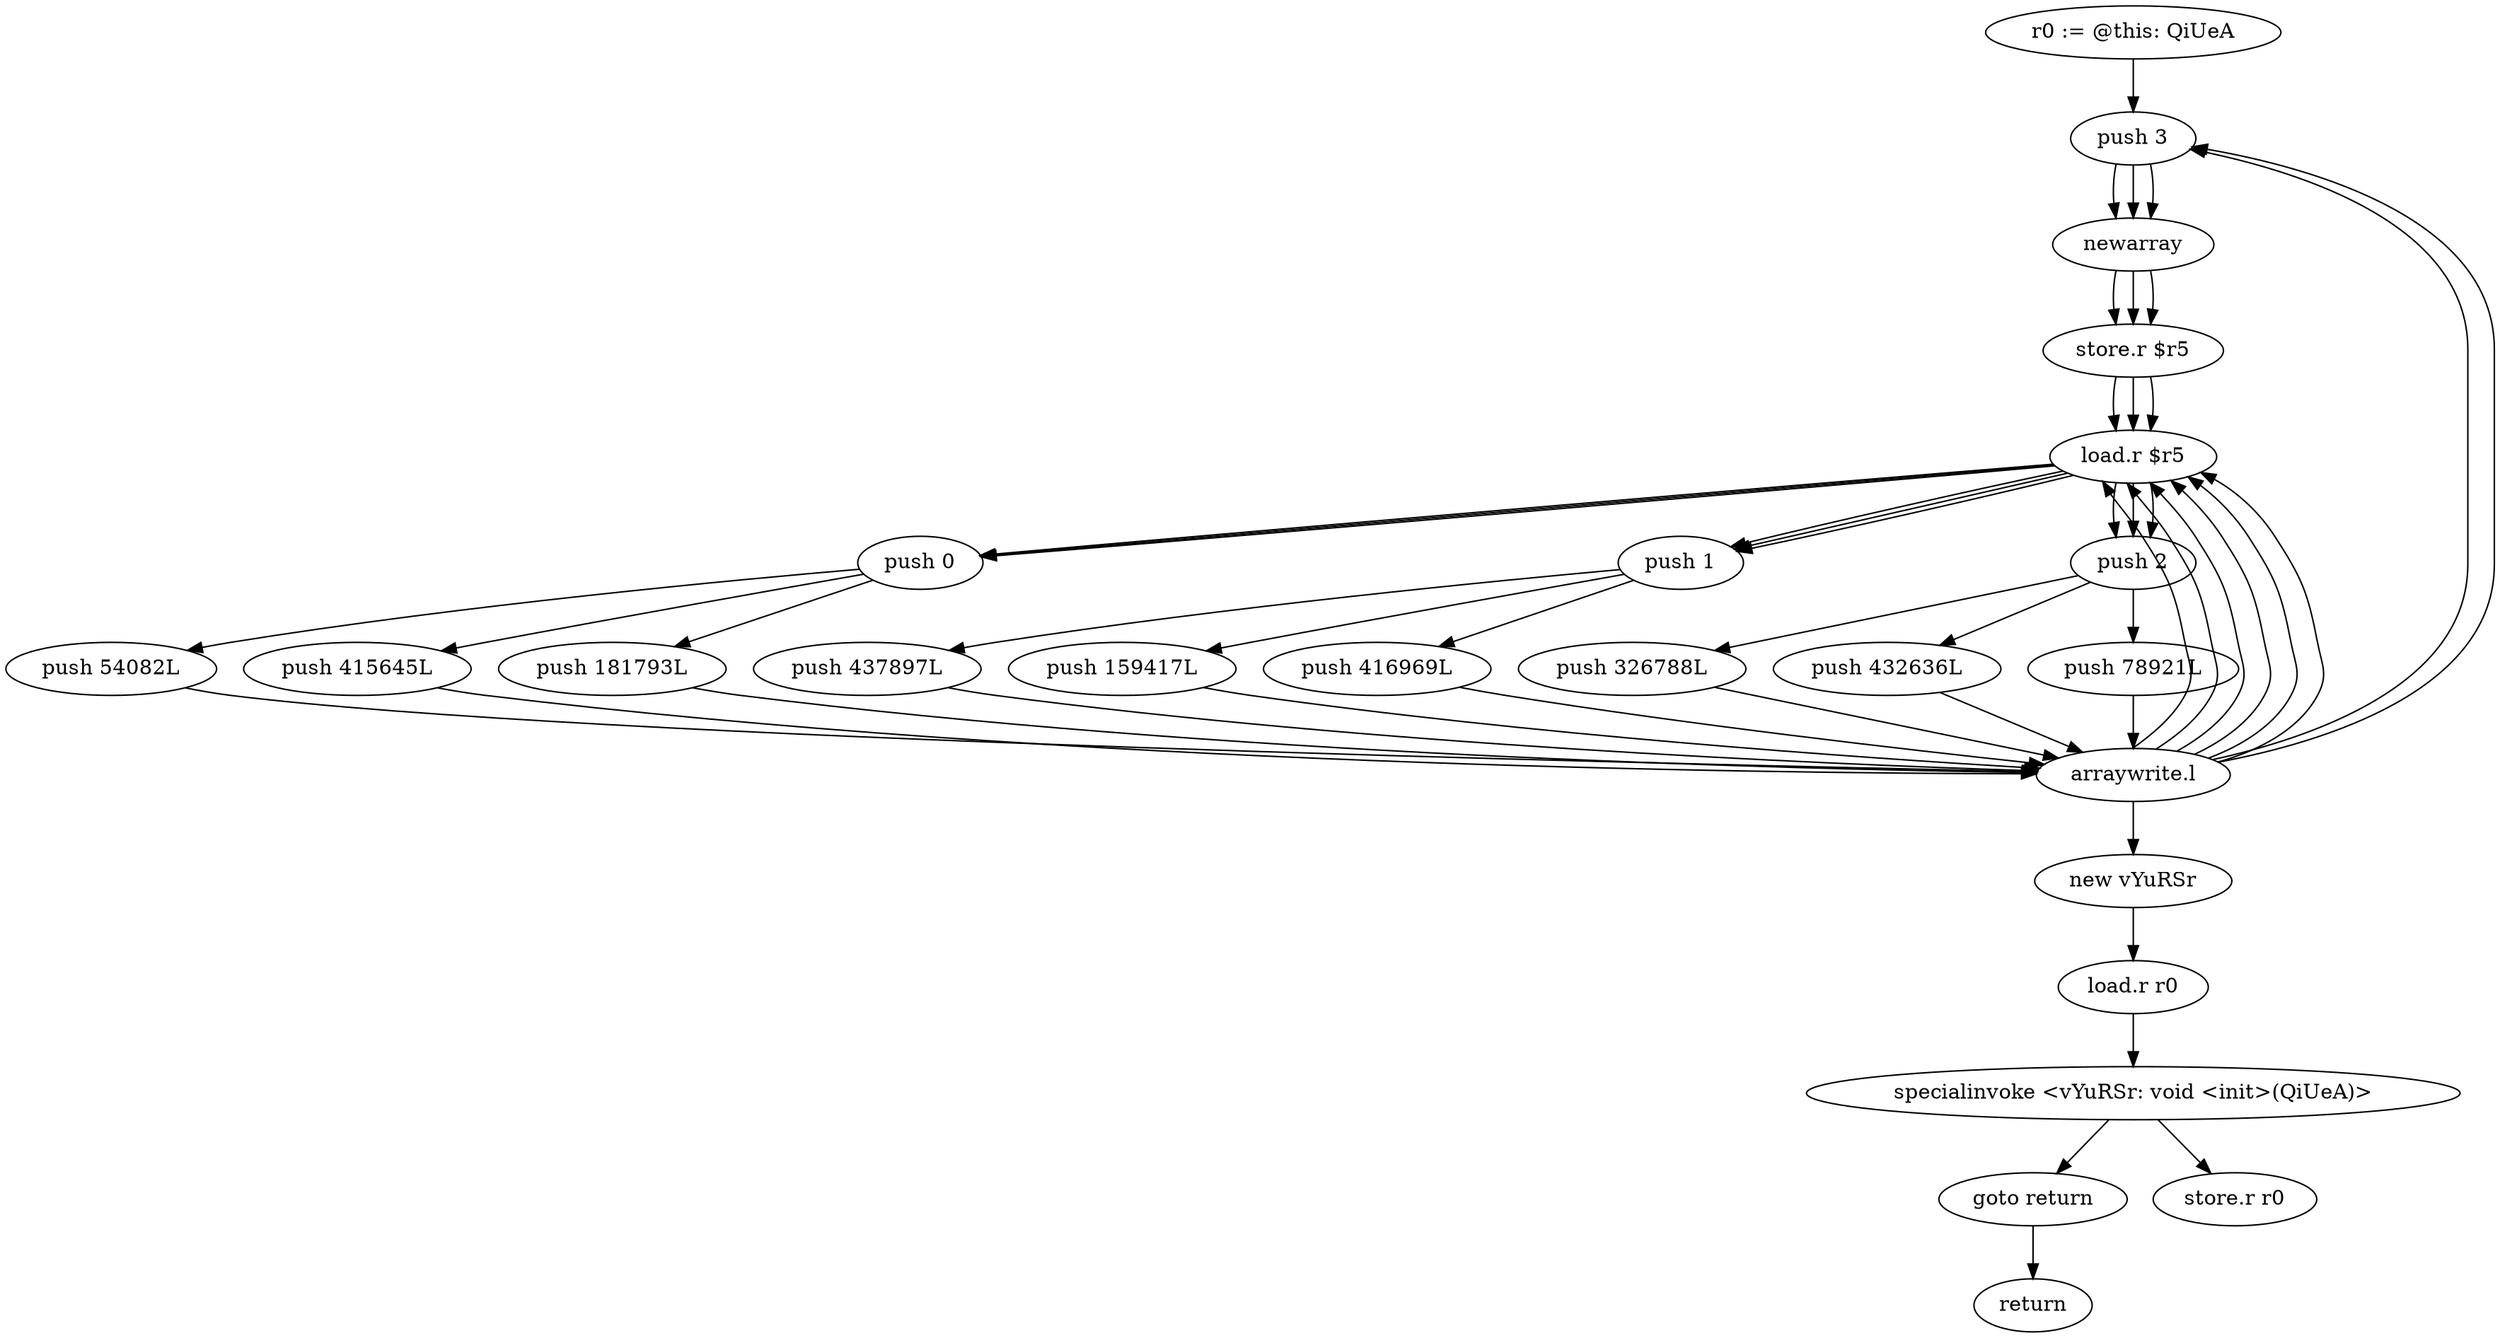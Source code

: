 digraph "" {
    "r0 := @this: QiUeA"
    "push 3"
    "r0 := @this: QiUeA"->"push 3";
    "newarray"
    "push 3"->"newarray";
    "store.r $r5"
    "newarray"->"store.r $r5";
    "load.r $r5"
    "store.r $r5"->"load.r $r5";
    "push 0"
    "load.r $r5"->"push 0";
    "push 54082L"
    "push 0"->"push 54082L";
    "arraywrite.l"
    "push 54082L"->"arraywrite.l";
    "arraywrite.l"->"load.r $r5";
    "push 1"
    "load.r $r5"->"push 1";
    "push 437897L"
    "push 1"->"push 437897L";
    "push 437897L"->"arraywrite.l";
    "arraywrite.l"->"load.r $r5";
    "push 2"
    "load.r $r5"->"push 2";
    "push 326788L"
    "push 2"->"push 326788L";
    "push 326788L"->"arraywrite.l";
    "arraywrite.l"->"push 3";
    "push 3"->"newarray";
    "newarray"->"store.r $r5";
    "store.r $r5"->"load.r $r5";
    "load.r $r5"->"push 0";
    "push 415645L"
    "push 0"->"push 415645L";
    "push 415645L"->"arraywrite.l";
    "arraywrite.l"->"load.r $r5";
    "load.r $r5"->"push 1";
    "push 159417L"
    "push 1"->"push 159417L";
    "push 159417L"->"arraywrite.l";
    "arraywrite.l"->"load.r $r5";
    "load.r $r5"->"push 2";
    "push 432636L"
    "push 2"->"push 432636L";
    "push 432636L"->"arraywrite.l";
    "arraywrite.l"->"push 3";
    "push 3"->"newarray";
    "newarray"->"store.r $r5";
    "store.r $r5"->"load.r $r5";
    "load.r $r5"->"push 0";
    "push 181793L"
    "push 0"->"push 181793L";
    "push 181793L"->"arraywrite.l";
    "arraywrite.l"->"load.r $r5";
    "load.r $r5"->"push 1";
    "push 416969L"
    "push 1"->"push 416969L";
    "push 416969L"->"arraywrite.l";
    "arraywrite.l"->"load.r $r5";
    "load.r $r5"->"push 2";
    "push 78921L"
    "push 2"->"push 78921L";
    "push 78921L"->"arraywrite.l";
    "new vYuRSr"
    "arraywrite.l"->"new vYuRSr";
    "load.r r0"
    "new vYuRSr"->"load.r r0";
    "specialinvoke <vYuRSr: void <init>(QiUeA)>"
    "load.r r0"->"specialinvoke <vYuRSr: void <init>(QiUeA)>";
    "goto return"
    "specialinvoke <vYuRSr: void <init>(QiUeA)>"->"goto return";
    "return"
    "goto return"->"return";
    "store.r r0"
    "specialinvoke <vYuRSr: void <init>(QiUeA)>"->"store.r r0";
}
